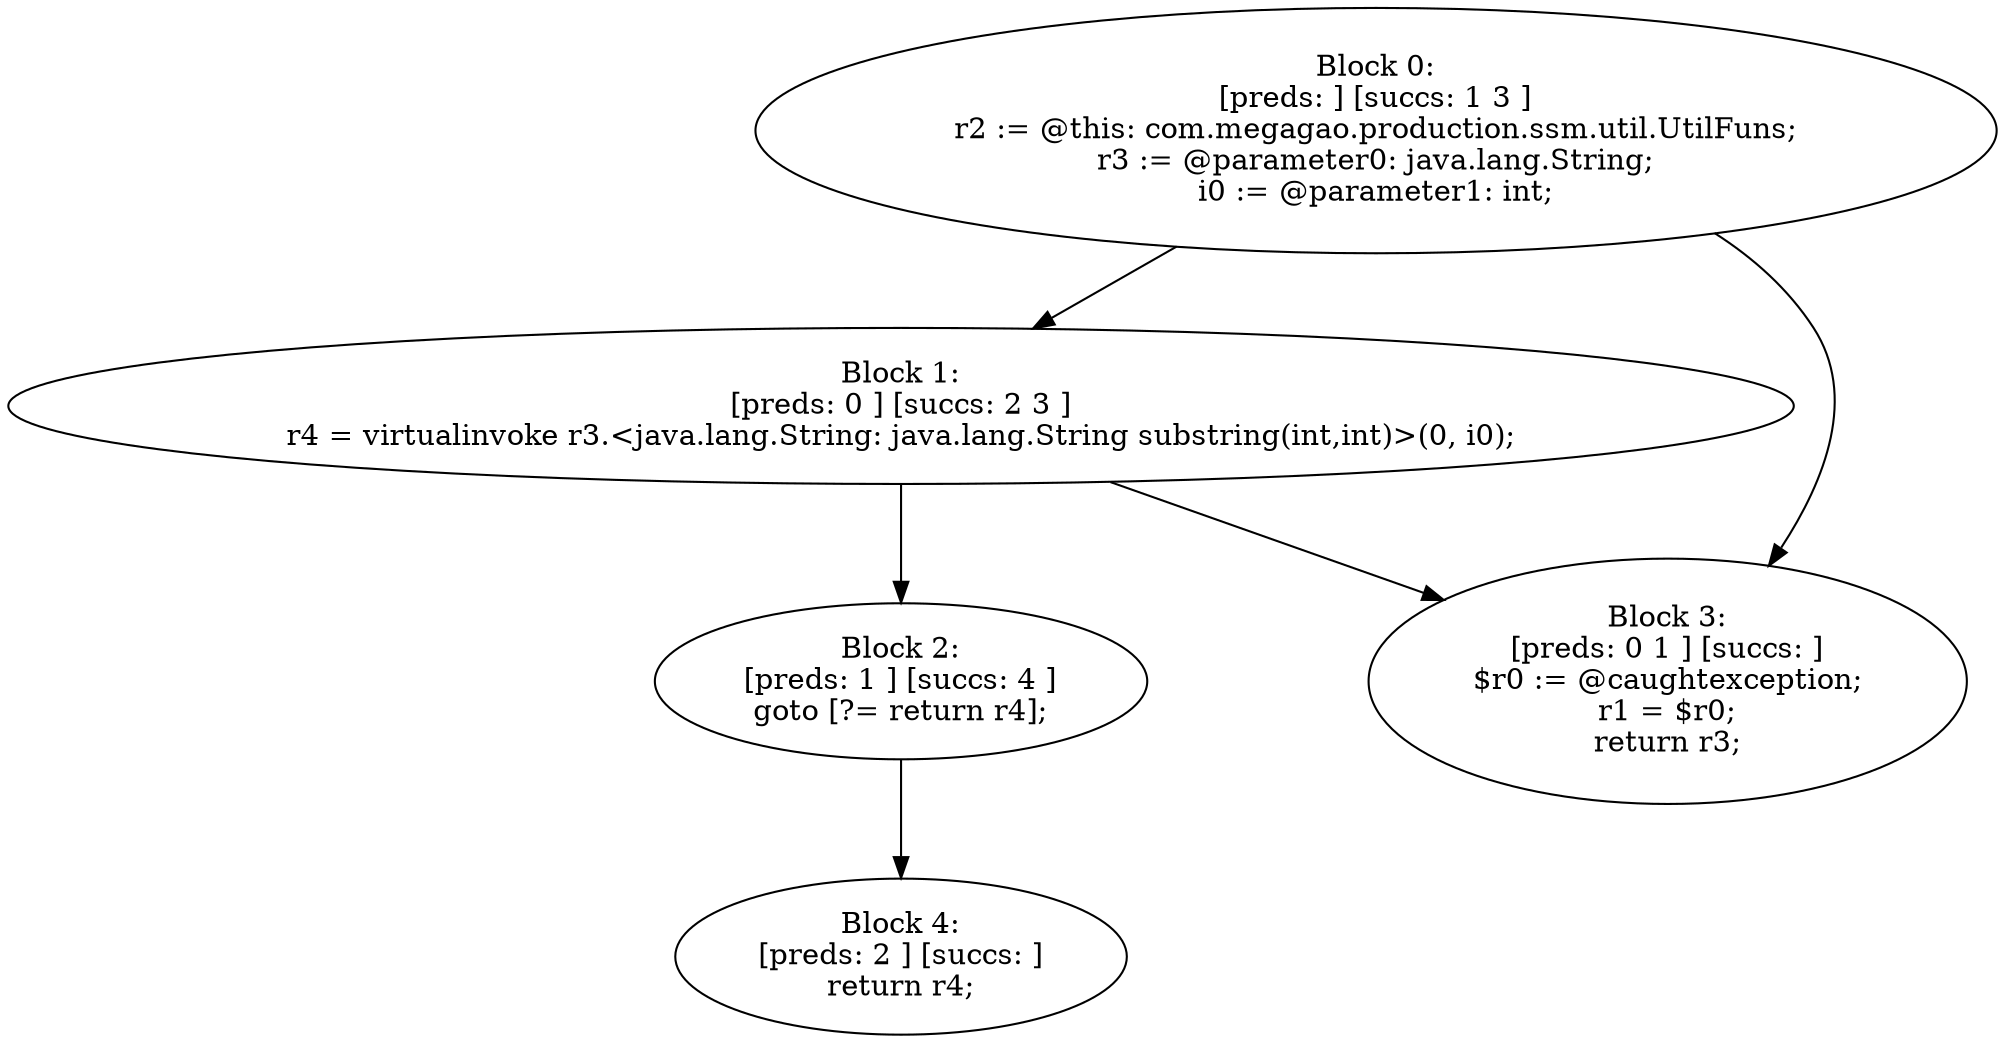 digraph "unitGraph" {
    "Block 0:
[preds: ] [succs: 1 3 ]
r2 := @this: com.megagao.production.ssm.util.UtilFuns;
r3 := @parameter0: java.lang.String;
i0 := @parameter1: int;
"
    "Block 1:
[preds: 0 ] [succs: 2 3 ]
r4 = virtualinvoke r3.<java.lang.String: java.lang.String substring(int,int)>(0, i0);
"
    "Block 2:
[preds: 1 ] [succs: 4 ]
goto [?= return r4];
"
    "Block 3:
[preds: 0 1 ] [succs: ]
$r0 := @caughtexception;
r1 = $r0;
return r3;
"
    "Block 4:
[preds: 2 ] [succs: ]
return r4;
"
    "Block 0:
[preds: ] [succs: 1 3 ]
r2 := @this: com.megagao.production.ssm.util.UtilFuns;
r3 := @parameter0: java.lang.String;
i0 := @parameter1: int;
"->"Block 1:
[preds: 0 ] [succs: 2 3 ]
r4 = virtualinvoke r3.<java.lang.String: java.lang.String substring(int,int)>(0, i0);
";
    "Block 0:
[preds: ] [succs: 1 3 ]
r2 := @this: com.megagao.production.ssm.util.UtilFuns;
r3 := @parameter0: java.lang.String;
i0 := @parameter1: int;
"->"Block 3:
[preds: 0 1 ] [succs: ]
$r0 := @caughtexception;
r1 = $r0;
return r3;
";
    "Block 1:
[preds: 0 ] [succs: 2 3 ]
r4 = virtualinvoke r3.<java.lang.String: java.lang.String substring(int,int)>(0, i0);
"->"Block 2:
[preds: 1 ] [succs: 4 ]
goto [?= return r4];
";
    "Block 1:
[preds: 0 ] [succs: 2 3 ]
r4 = virtualinvoke r3.<java.lang.String: java.lang.String substring(int,int)>(0, i0);
"->"Block 3:
[preds: 0 1 ] [succs: ]
$r0 := @caughtexception;
r1 = $r0;
return r3;
";
    "Block 2:
[preds: 1 ] [succs: 4 ]
goto [?= return r4];
"->"Block 4:
[preds: 2 ] [succs: ]
return r4;
";
}
